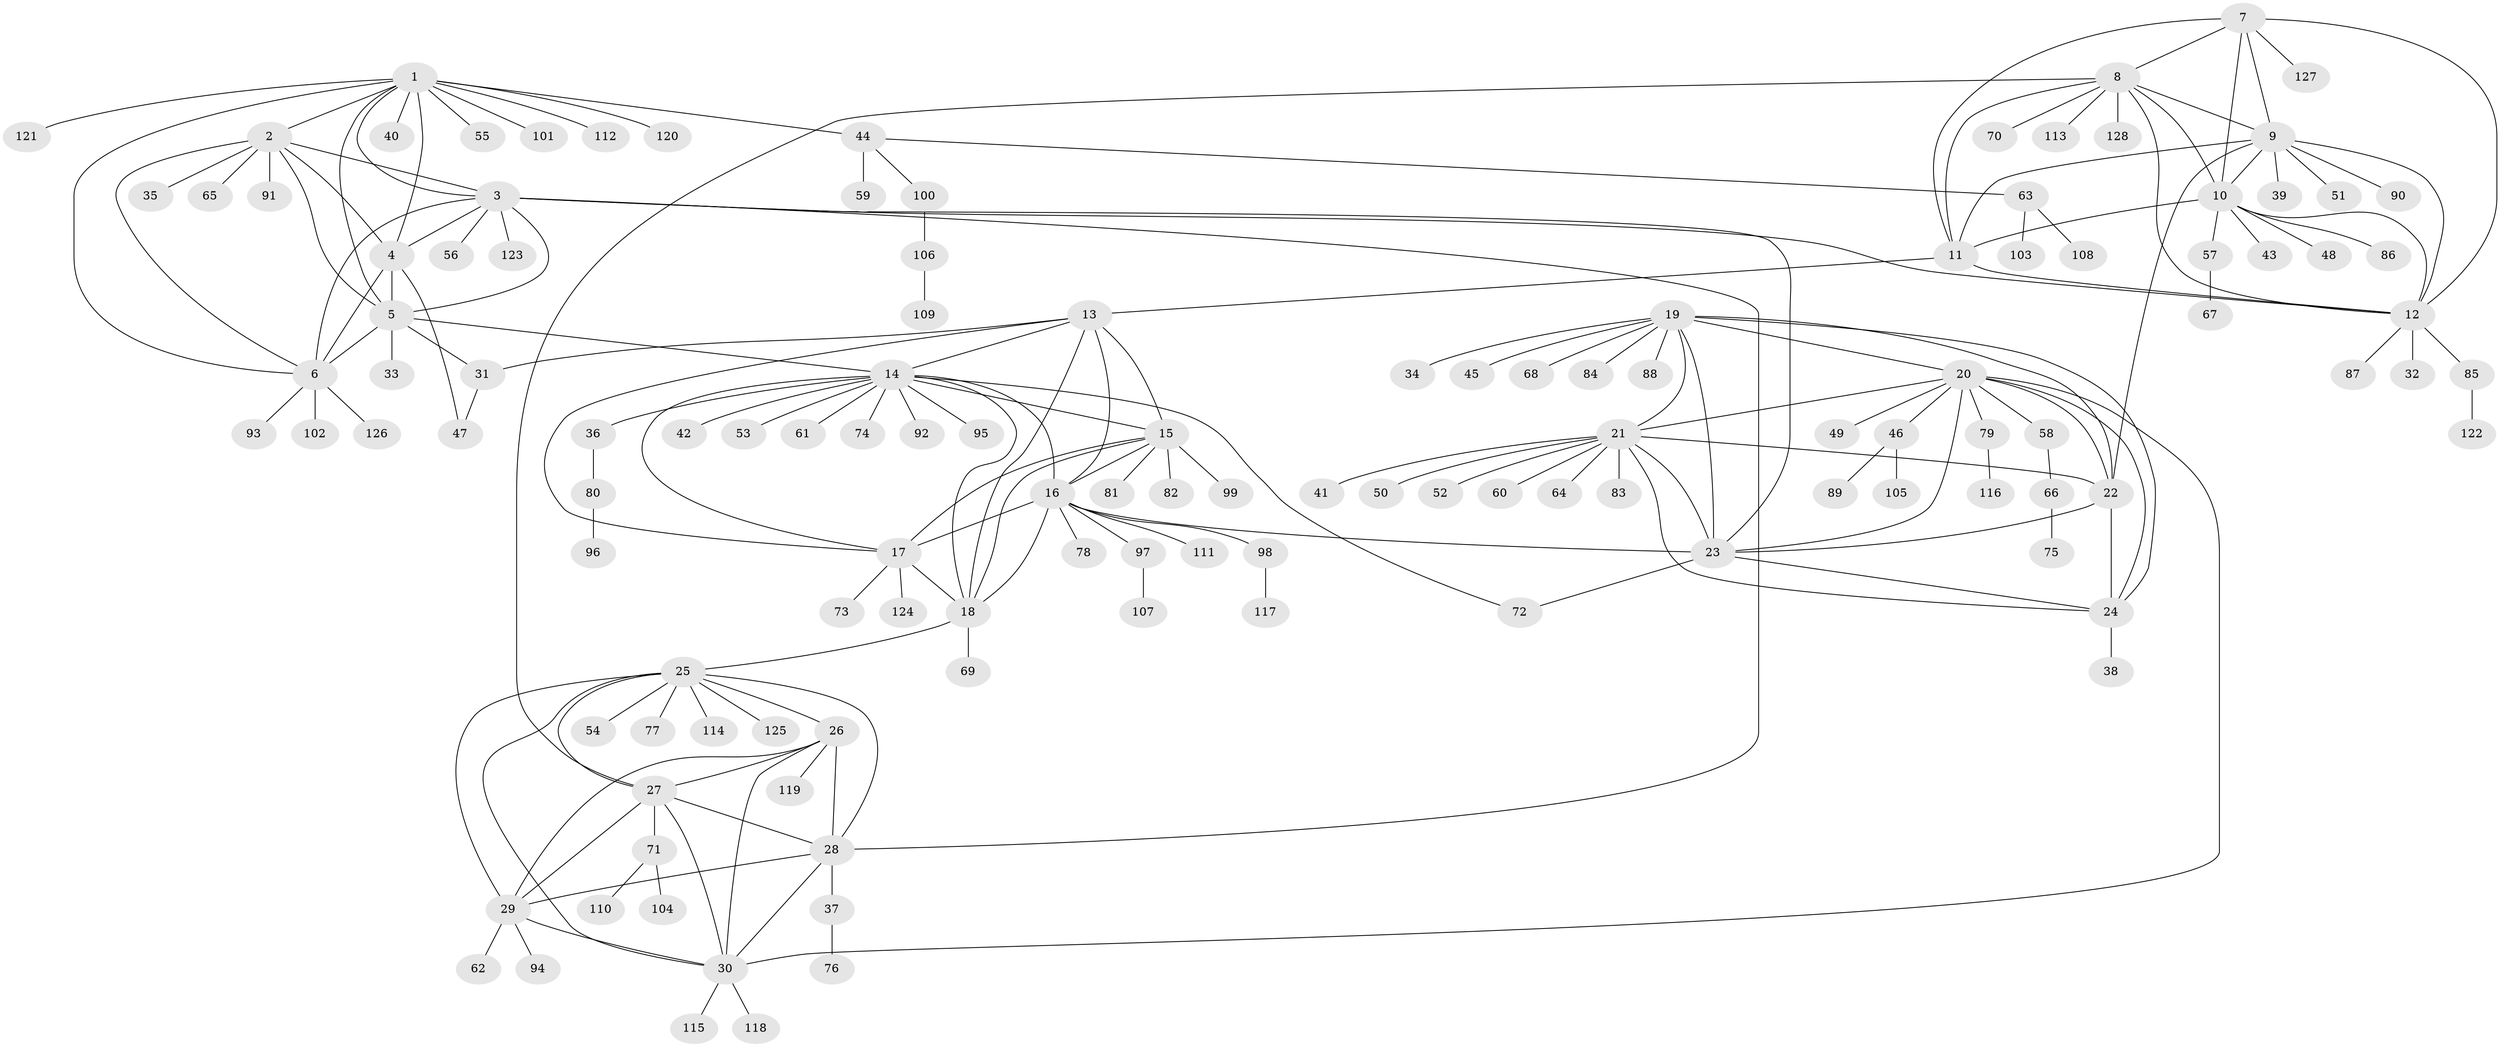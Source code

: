 // Generated by graph-tools (version 1.1) at 2025/55/03/09/25 04:55:20]
// undirected, 128 vertices, 186 edges
graph export_dot {
graph [start="1"]
  node [color=gray90,style=filled];
  1;
  2;
  3;
  4;
  5;
  6;
  7;
  8;
  9;
  10;
  11;
  12;
  13;
  14;
  15;
  16;
  17;
  18;
  19;
  20;
  21;
  22;
  23;
  24;
  25;
  26;
  27;
  28;
  29;
  30;
  31;
  32;
  33;
  34;
  35;
  36;
  37;
  38;
  39;
  40;
  41;
  42;
  43;
  44;
  45;
  46;
  47;
  48;
  49;
  50;
  51;
  52;
  53;
  54;
  55;
  56;
  57;
  58;
  59;
  60;
  61;
  62;
  63;
  64;
  65;
  66;
  67;
  68;
  69;
  70;
  71;
  72;
  73;
  74;
  75;
  76;
  77;
  78;
  79;
  80;
  81;
  82;
  83;
  84;
  85;
  86;
  87;
  88;
  89;
  90;
  91;
  92;
  93;
  94;
  95;
  96;
  97;
  98;
  99;
  100;
  101;
  102;
  103;
  104;
  105;
  106;
  107;
  108;
  109;
  110;
  111;
  112;
  113;
  114;
  115;
  116;
  117;
  118;
  119;
  120;
  121;
  122;
  123;
  124;
  125;
  126;
  127;
  128;
  1 -- 2;
  1 -- 3;
  1 -- 4;
  1 -- 5;
  1 -- 6;
  1 -- 40;
  1 -- 44;
  1 -- 55;
  1 -- 101;
  1 -- 112;
  1 -- 120;
  1 -- 121;
  2 -- 3;
  2 -- 4;
  2 -- 5;
  2 -- 6;
  2 -- 35;
  2 -- 65;
  2 -- 91;
  3 -- 4;
  3 -- 5;
  3 -- 6;
  3 -- 12;
  3 -- 23;
  3 -- 28;
  3 -- 56;
  3 -- 123;
  4 -- 5;
  4 -- 6;
  4 -- 47;
  5 -- 6;
  5 -- 14;
  5 -- 31;
  5 -- 33;
  6 -- 93;
  6 -- 102;
  6 -- 126;
  7 -- 8;
  7 -- 9;
  7 -- 10;
  7 -- 11;
  7 -- 12;
  7 -- 127;
  8 -- 9;
  8 -- 10;
  8 -- 11;
  8 -- 12;
  8 -- 27;
  8 -- 70;
  8 -- 113;
  8 -- 128;
  9 -- 10;
  9 -- 11;
  9 -- 12;
  9 -- 22;
  9 -- 39;
  9 -- 51;
  9 -- 90;
  10 -- 11;
  10 -- 12;
  10 -- 43;
  10 -- 48;
  10 -- 57;
  10 -- 86;
  11 -- 12;
  11 -- 13;
  12 -- 32;
  12 -- 85;
  12 -- 87;
  13 -- 14;
  13 -- 15;
  13 -- 16;
  13 -- 17;
  13 -- 18;
  13 -- 31;
  14 -- 15;
  14 -- 16;
  14 -- 17;
  14 -- 18;
  14 -- 36;
  14 -- 42;
  14 -- 53;
  14 -- 61;
  14 -- 72;
  14 -- 74;
  14 -- 92;
  14 -- 95;
  15 -- 16;
  15 -- 17;
  15 -- 18;
  15 -- 81;
  15 -- 82;
  15 -- 99;
  16 -- 17;
  16 -- 18;
  16 -- 23;
  16 -- 78;
  16 -- 97;
  16 -- 98;
  16 -- 111;
  17 -- 18;
  17 -- 73;
  17 -- 124;
  18 -- 25;
  18 -- 69;
  19 -- 20;
  19 -- 21;
  19 -- 22;
  19 -- 23;
  19 -- 24;
  19 -- 34;
  19 -- 45;
  19 -- 68;
  19 -- 84;
  19 -- 88;
  20 -- 21;
  20 -- 22;
  20 -- 23;
  20 -- 24;
  20 -- 30;
  20 -- 46;
  20 -- 49;
  20 -- 58;
  20 -- 79;
  21 -- 22;
  21 -- 23;
  21 -- 24;
  21 -- 41;
  21 -- 50;
  21 -- 52;
  21 -- 60;
  21 -- 64;
  21 -- 83;
  22 -- 23;
  22 -- 24;
  23 -- 24;
  23 -- 72;
  24 -- 38;
  25 -- 26;
  25 -- 27;
  25 -- 28;
  25 -- 29;
  25 -- 30;
  25 -- 54;
  25 -- 77;
  25 -- 114;
  25 -- 125;
  26 -- 27;
  26 -- 28;
  26 -- 29;
  26 -- 30;
  26 -- 119;
  27 -- 28;
  27 -- 29;
  27 -- 30;
  27 -- 71;
  28 -- 29;
  28 -- 30;
  28 -- 37;
  29 -- 30;
  29 -- 62;
  29 -- 94;
  30 -- 115;
  30 -- 118;
  31 -- 47;
  36 -- 80;
  37 -- 76;
  44 -- 59;
  44 -- 63;
  44 -- 100;
  46 -- 89;
  46 -- 105;
  57 -- 67;
  58 -- 66;
  63 -- 103;
  63 -- 108;
  66 -- 75;
  71 -- 104;
  71 -- 110;
  79 -- 116;
  80 -- 96;
  85 -- 122;
  97 -- 107;
  98 -- 117;
  100 -- 106;
  106 -- 109;
}
